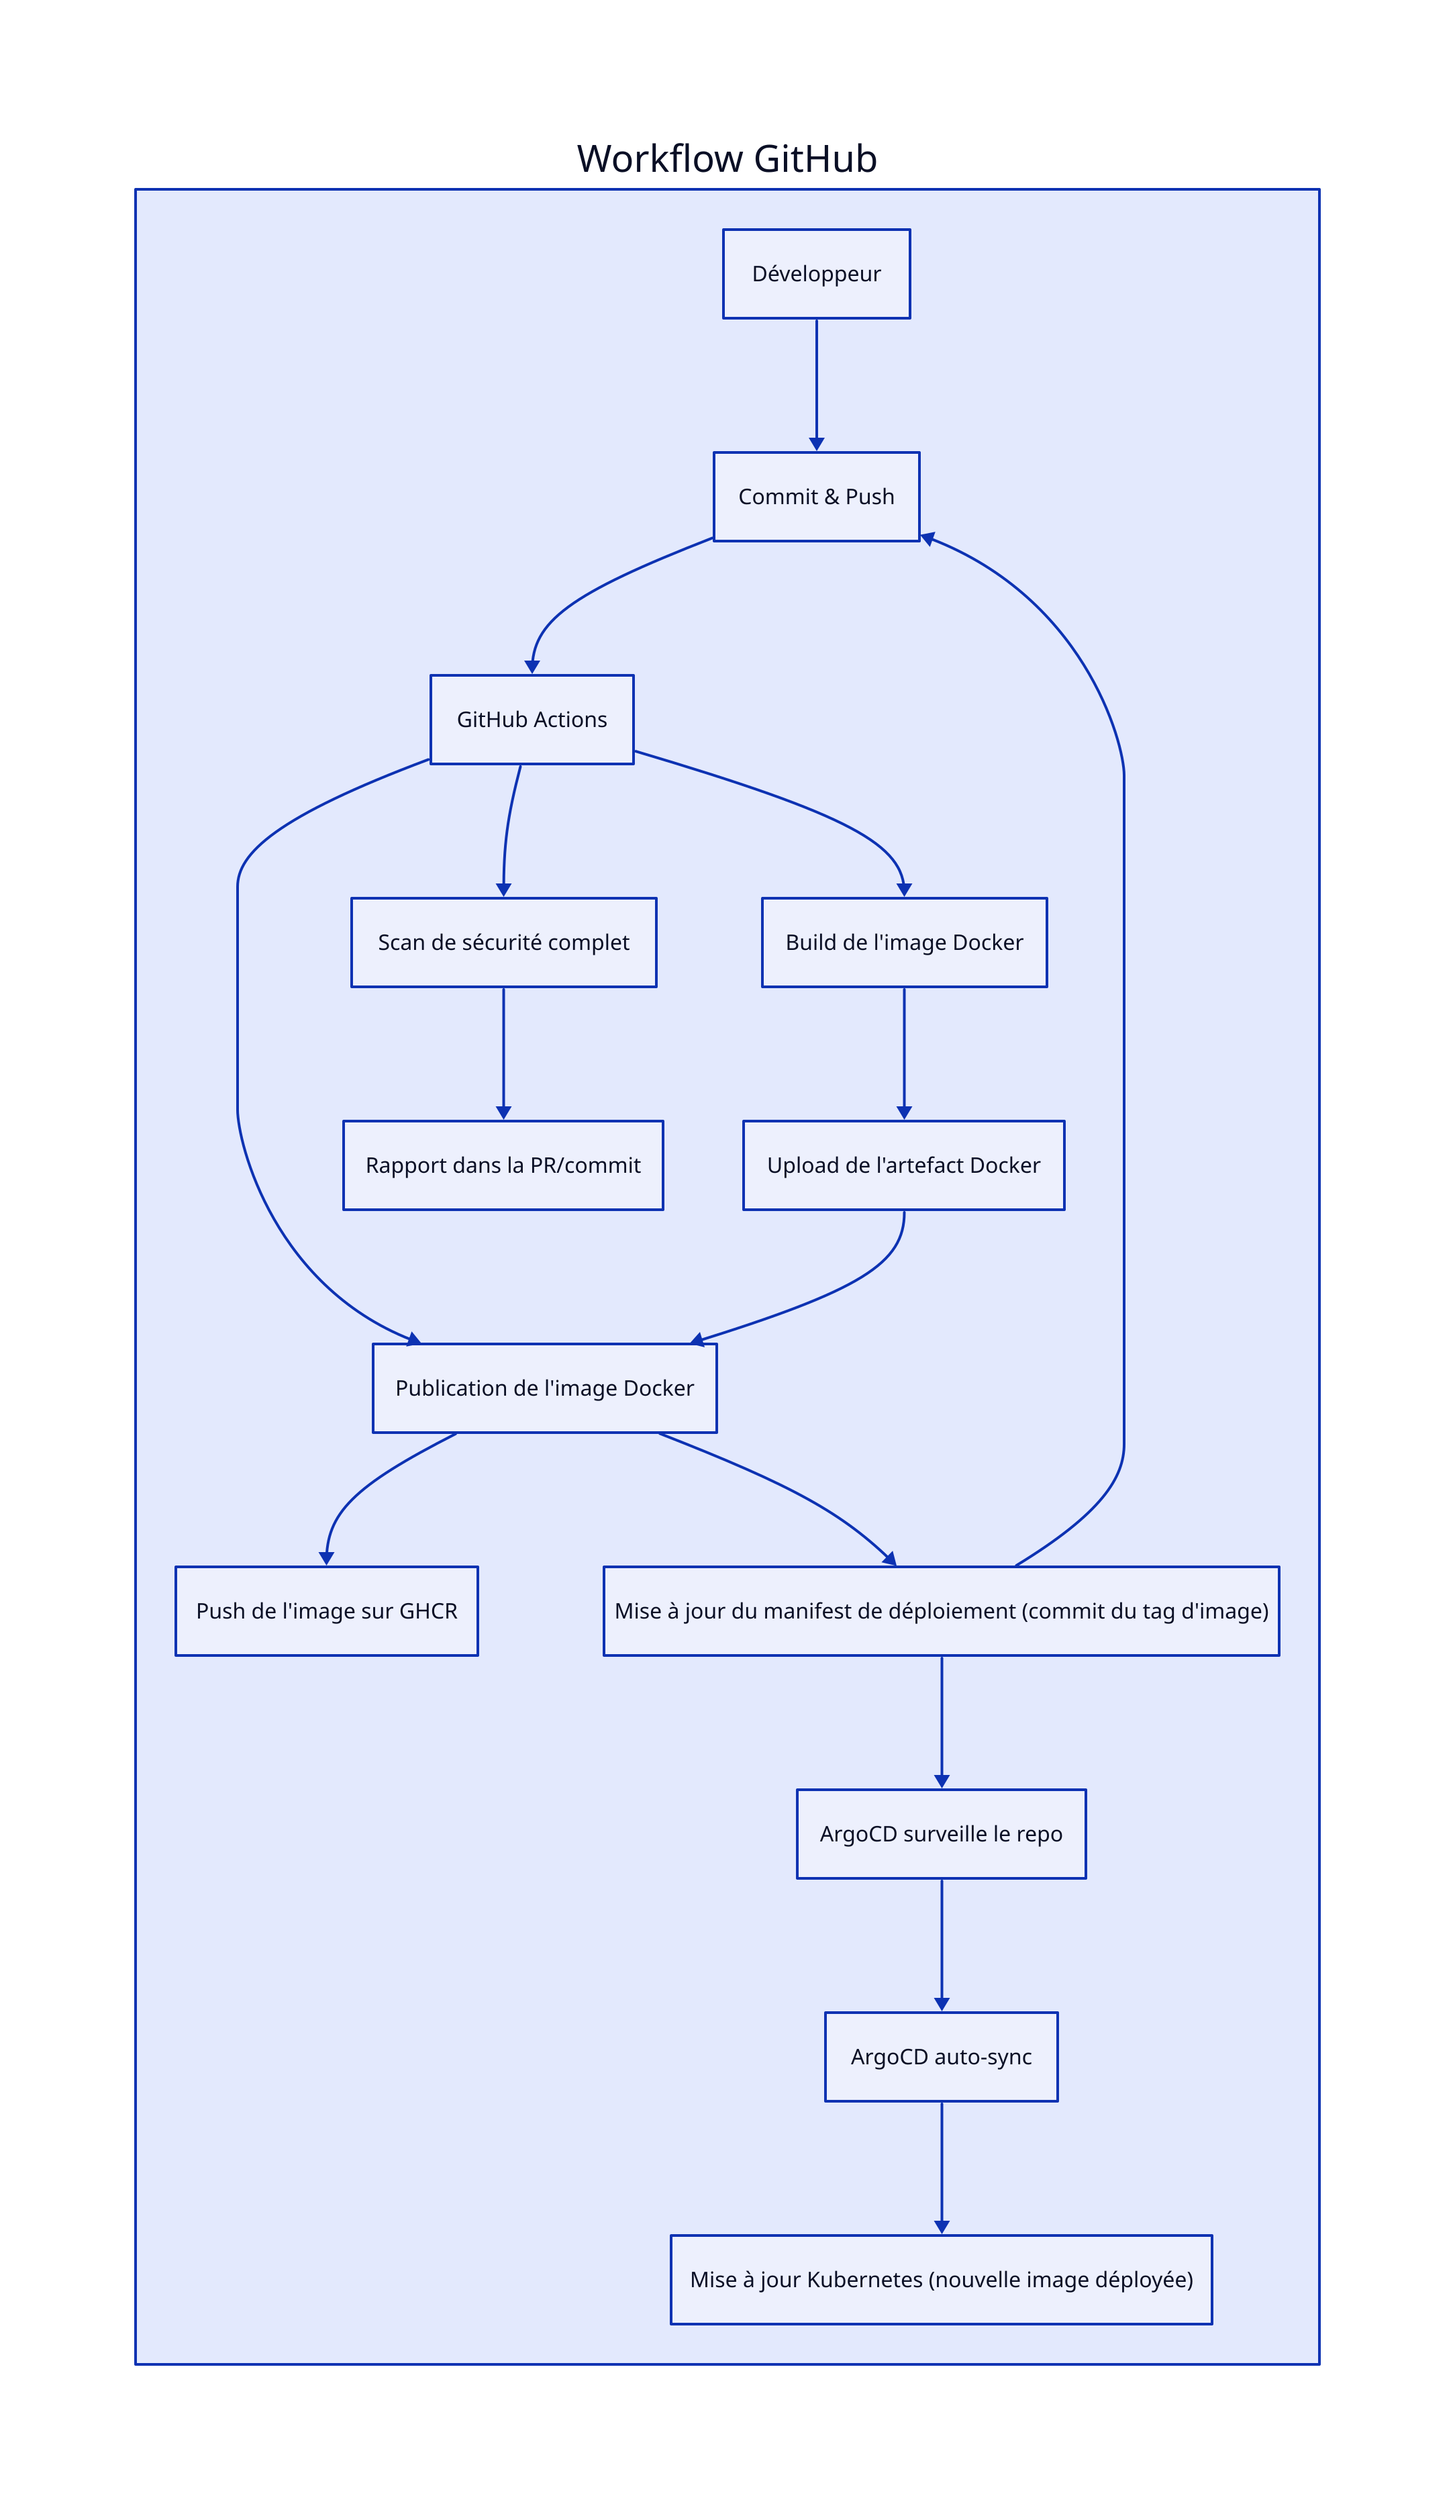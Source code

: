 workflow_github: "Workflow GitHub" {
  "Développeur" -> "Commit & Push"
  "Commit & Push" -> "GitHub Actions"
  "GitHub Actions" -> "Build de l'image Docker"
  "Build de l'image Docker" -> "Upload de l'artefact Docker"
  "GitHub Actions" -> "Publication de l'image Docker"
  "Upload de l'artefact Docker" -> "Publication de l'image Docker"
  "Publication de l'image Docker" -> "Push de l'image sur GHCR"
  "Publication de l'image Docker" -> "Mise à jour du manifest de déploiement (commit du tag d'image)"
  "Mise à jour du manifest de déploiement (commit du tag d'image)" -> "Commit & Push"
  "Mise à jour du manifest de déploiement (commit du tag d'image)" -> "ArgoCD surveille le repo"
  "ArgoCD surveille le repo" -> "ArgoCD auto-sync"
  "ArgoCD auto-sync" -> "Mise à jour Kubernetes (nouvelle image déployée)"

  "GitHub Actions" -> "Scan de sécurité complet"
  "Scan de sécurité complet" -> "Rapport dans la PR/commit"
}